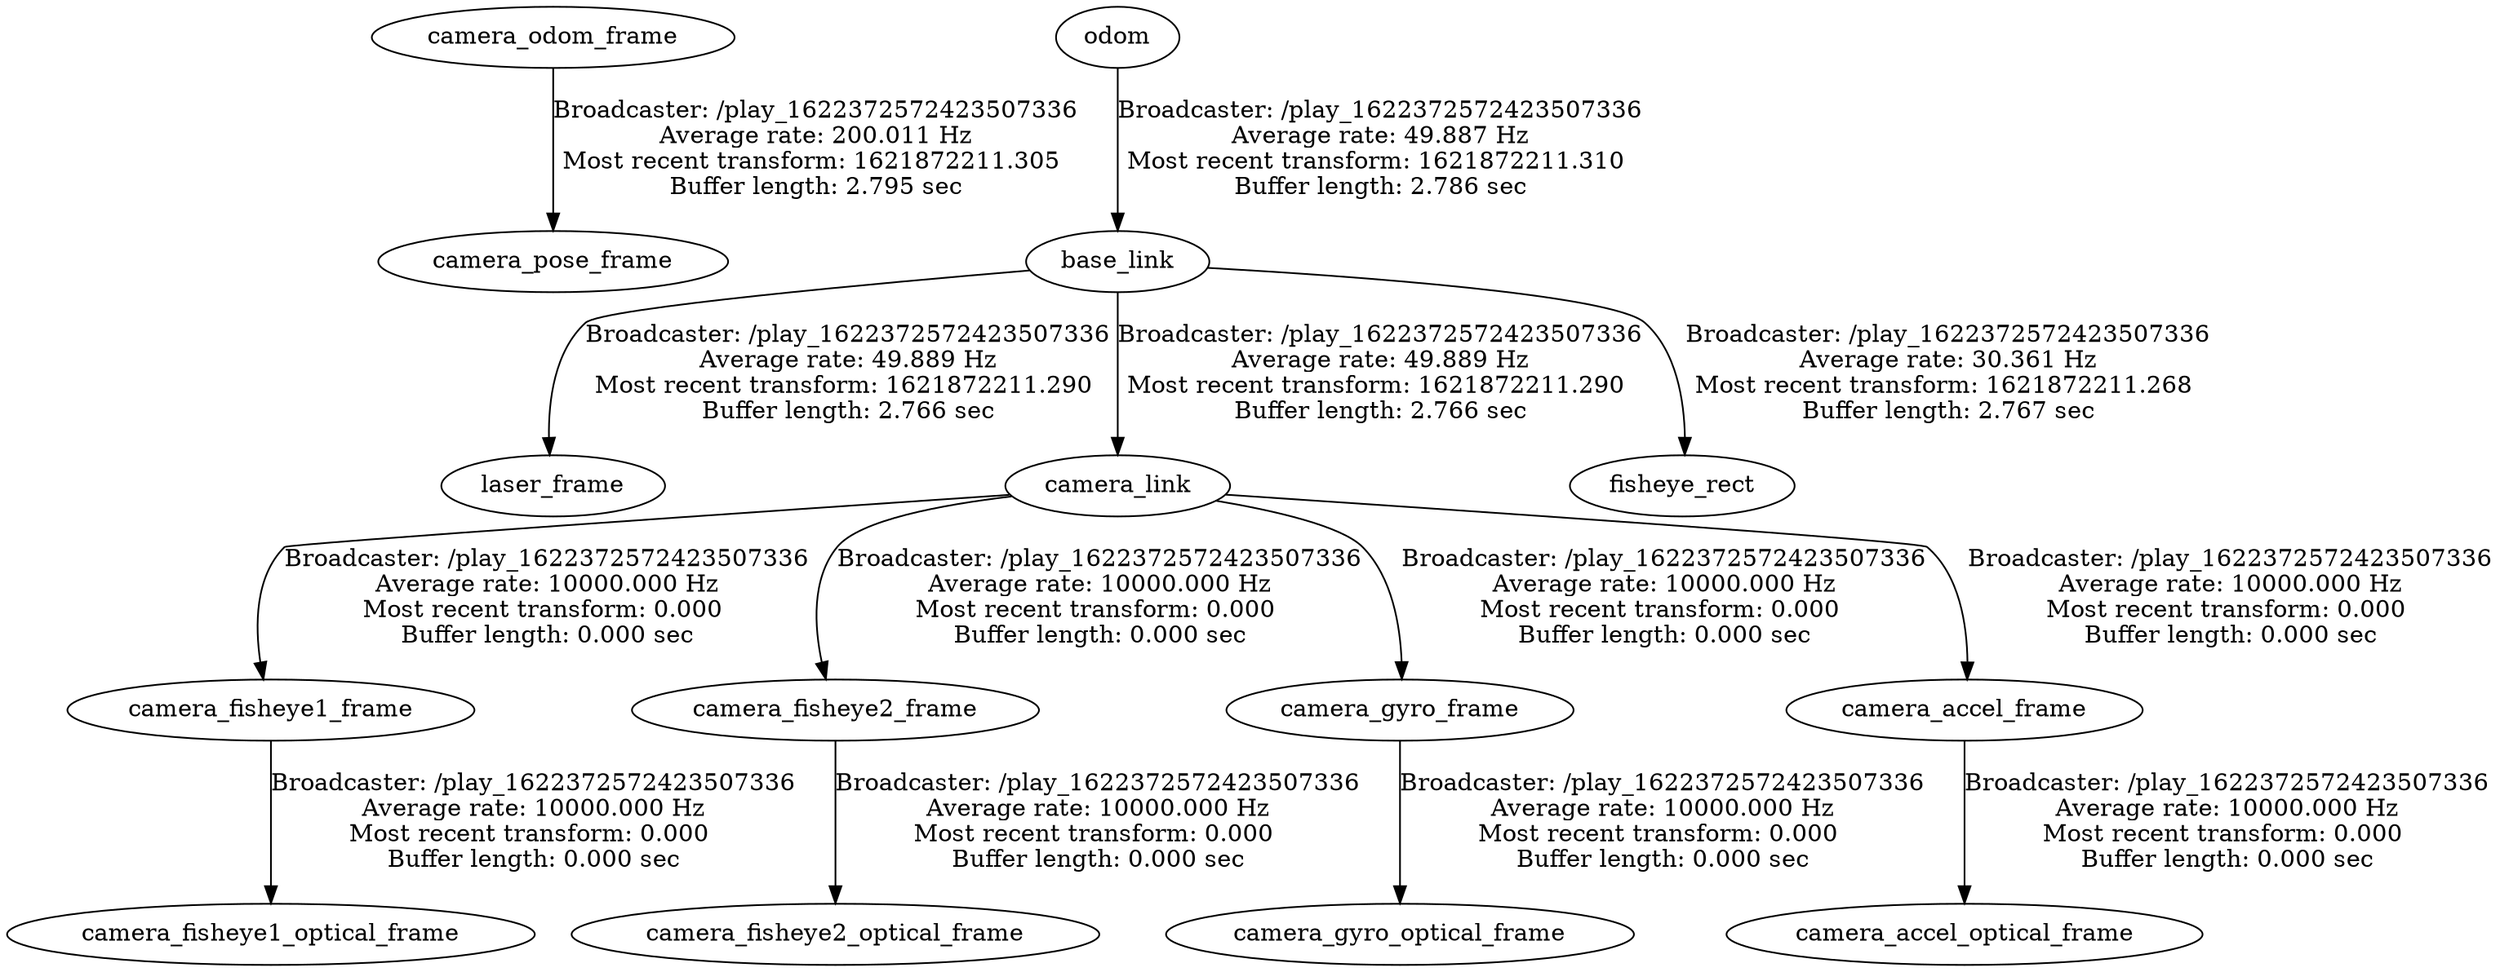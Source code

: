 digraph G {
"camera_odom_frame" -> "camera_pose_frame"[label="Broadcaster: /play_1622372572423507336\nAverage rate: 200.011 Hz\nMost recent transform: 1621872211.305 \nBuffer length: 2.795 sec\n"];
"odom" -> "base_link"[label="Broadcaster: /play_1622372572423507336\nAverage rate: 49.887 Hz\nMost recent transform: 1621872211.310 \nBuffer length: 2.786 sec\n"];
"base_link" -> "laser_frame"[label="Broadcaster: /play_1622372572423507336\nAverage rate: 49.889 Hz\nMost recent transform: 1621872211.290 \nBuffer length: 2.766 sec\n"];
"base_link" -> "camera_link"[label="Broadcaster: /play_1622372572423507336\nAverage rate: 49.889 Hz\nMost recent transform: 1621872211.290 \nBuffer length: 2.766 sec\n"];
"base_link" -> "fisheye_rect"[label="Broadcaster: /play_1622372572423507336\nAverage rate: 30.361 Hz\nMost recent transform: 1621872211.268 \nBuffer length: 2.767 sec\n"];
"camera_link" -> "camera_fisheye1_frame"[label="Broadcaster: /play_1622372572423507336\nAverage rate: 10000.000 Hz\nMost recent transform: 0.000 \nBuffer length: 0.000 sec\n"];
"camera_fisheye1_frame" -> "camera_fisheye1_optical_frame"[label="Broadcaster: /play_1622372572423507336\nAverage rate: 10000.000 Hz\nMost recent transform: 0.000 \nBuffer length: 0.000 sec\n"];
"camera_link" -> "camera_fisheye2_frame"[label="Broadcaster: /play_1622372572423507336\nAverage rate: 10000.000 Hz\nMost recent transform: 0.000 \nBuffer length: 0.000 sec\n"];
"camera_fisheye2_frame" -> "camera_fisheye2_optical_frame"[label="Broadcaster: /play_1622372572423507336\nAverage rate: 10000.000 Hz\nMost recent transform: 0.000 \nBuffer length: 0.000 sec\n"];
"camera_link" -> "camera_gyro_frame"[label="Broadcaster: /play_1622372572423507336\nAverage rate: 10000.000 Hz\nMost recent transform: 0.000 \nBuffer length: 0.000 sec\n"];
"camera_gyro_frame" -> "camera_gyro_optical_frame"[label="Broadcaster: /play_1622372572423507336\nAverage rate: 10000.000 Hz\nMost recent transform: 0.000 \nBuffer length: 0.000 sec\n"];
"camera_link" -> "camera_accel_frame"[label="Broadcaster: /play_1622372572423507336\nAverage rate: 10000.000 Hz\nMost recent transform: 0.000 \nBuffer length: 0.000 sec\n"];
"camera_accel_frame" -> "camera_accel_optical_frame"[label="Broadcaster: /play_1622372572423507336\nAverage rate: 10000.000 Hz\nMost recent transform: 0.000 \nBuffer length: 0.000 sec\n"];
}